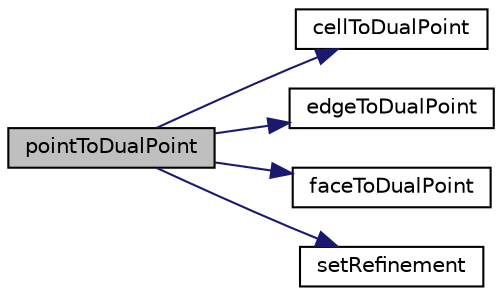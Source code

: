 digraph "pointToDualPoint"
{
  bgcolor="transparent";
  edge [fontname="Helvetica",fontsize="10",labelfontname="Helvetica",labelfontsize="10"];
  node [fontname="Helvetica",fontsize="10",shape=record];
  rankdir="LR";
  Node1 [label="pointToDualPoint",height=0.2,width=0.4,color="black", fillcolor="grey75", style="filled", fontcolor="black"];
  Node1 -> Node2 [color="midnightblue",fontsize="10",style="solid",fontname="Helvetica"];
  Node2 [label="cellToDualPoint",height=0.2,width=0.4,color="black",URL="$a01495.html#ac100f909e5a319be41cdcfac7626eeda",tooltip="From cell to dual point (at cell centre). All cells become. "];
  Node1 -> Node3 [color="midnightblue",fontsize="10",style="solid",fontname="Helvetica"];
  Node3 [label="edgeToDualPoint",height=0.2,width=0.4,color="black",URL="$a01495.html#a9dc26dbef82354d0a00a60e82e6bdfb9",tooltip="From edge to dual point (at edge mid; or -1 if not feature. "];
  Node1 -> Node4 [color="midnightblue",fontsize="10",style="solid",fontname="Helvetica"];
  Node4 [label="faceToDualPoint",height=0.2,width=0.4,color="black",URL="$a01495.html#ac9f7781fee50dc19850bc90695807cc7",tooltip="From face to dual point (at face centre; or -1 if not. "];
  Node1 -> Node5 [color="midnightblue",fontsize="10",style="solid",fontname="Helvetica"];
  Node5 [label="setRefinement",height=0.2,width=0.4,color="black",URL="$a01495.html#a5a992e4189969398e5f3ae5a910c9d6e",tooltip="Insert all changes into meshMod to convert the polyMesh into. "];
}
